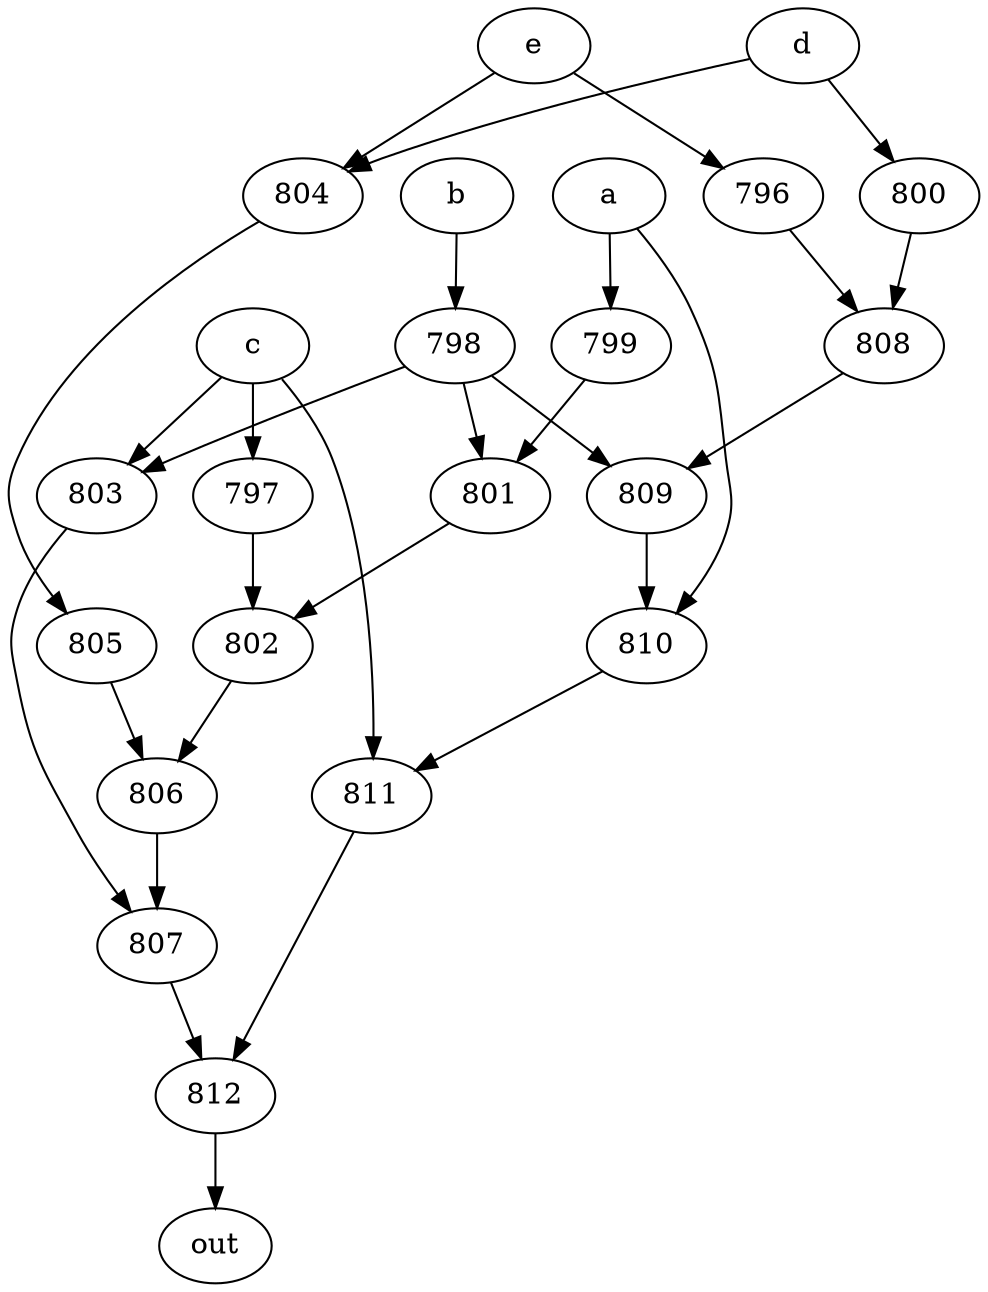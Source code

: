 strict digraph "" {
	812 -> out;
	a -> 799;
	a -> 810;
	799 -> 801;
	810 -> 811;
	801 -> 802;
	811 -> 812;
	b -> 798;
	798 -> 801;
	798 -> 803;
	798 -> 809;
	803 -> 807;
	809 -> 810;
	c -> 811;
	c -> 803;
	c -> 797;
	797 -> 802;
	802 -> 806;
	807 -> 812;
	d -> 800;
	d -> 804;
	800 -> 808;
	804 -> 805;
	808 -> 809;
	805 -> 806;
	e -> 804;
	e -> 796;
	796 -> 808;
	806 -> 807;
}
